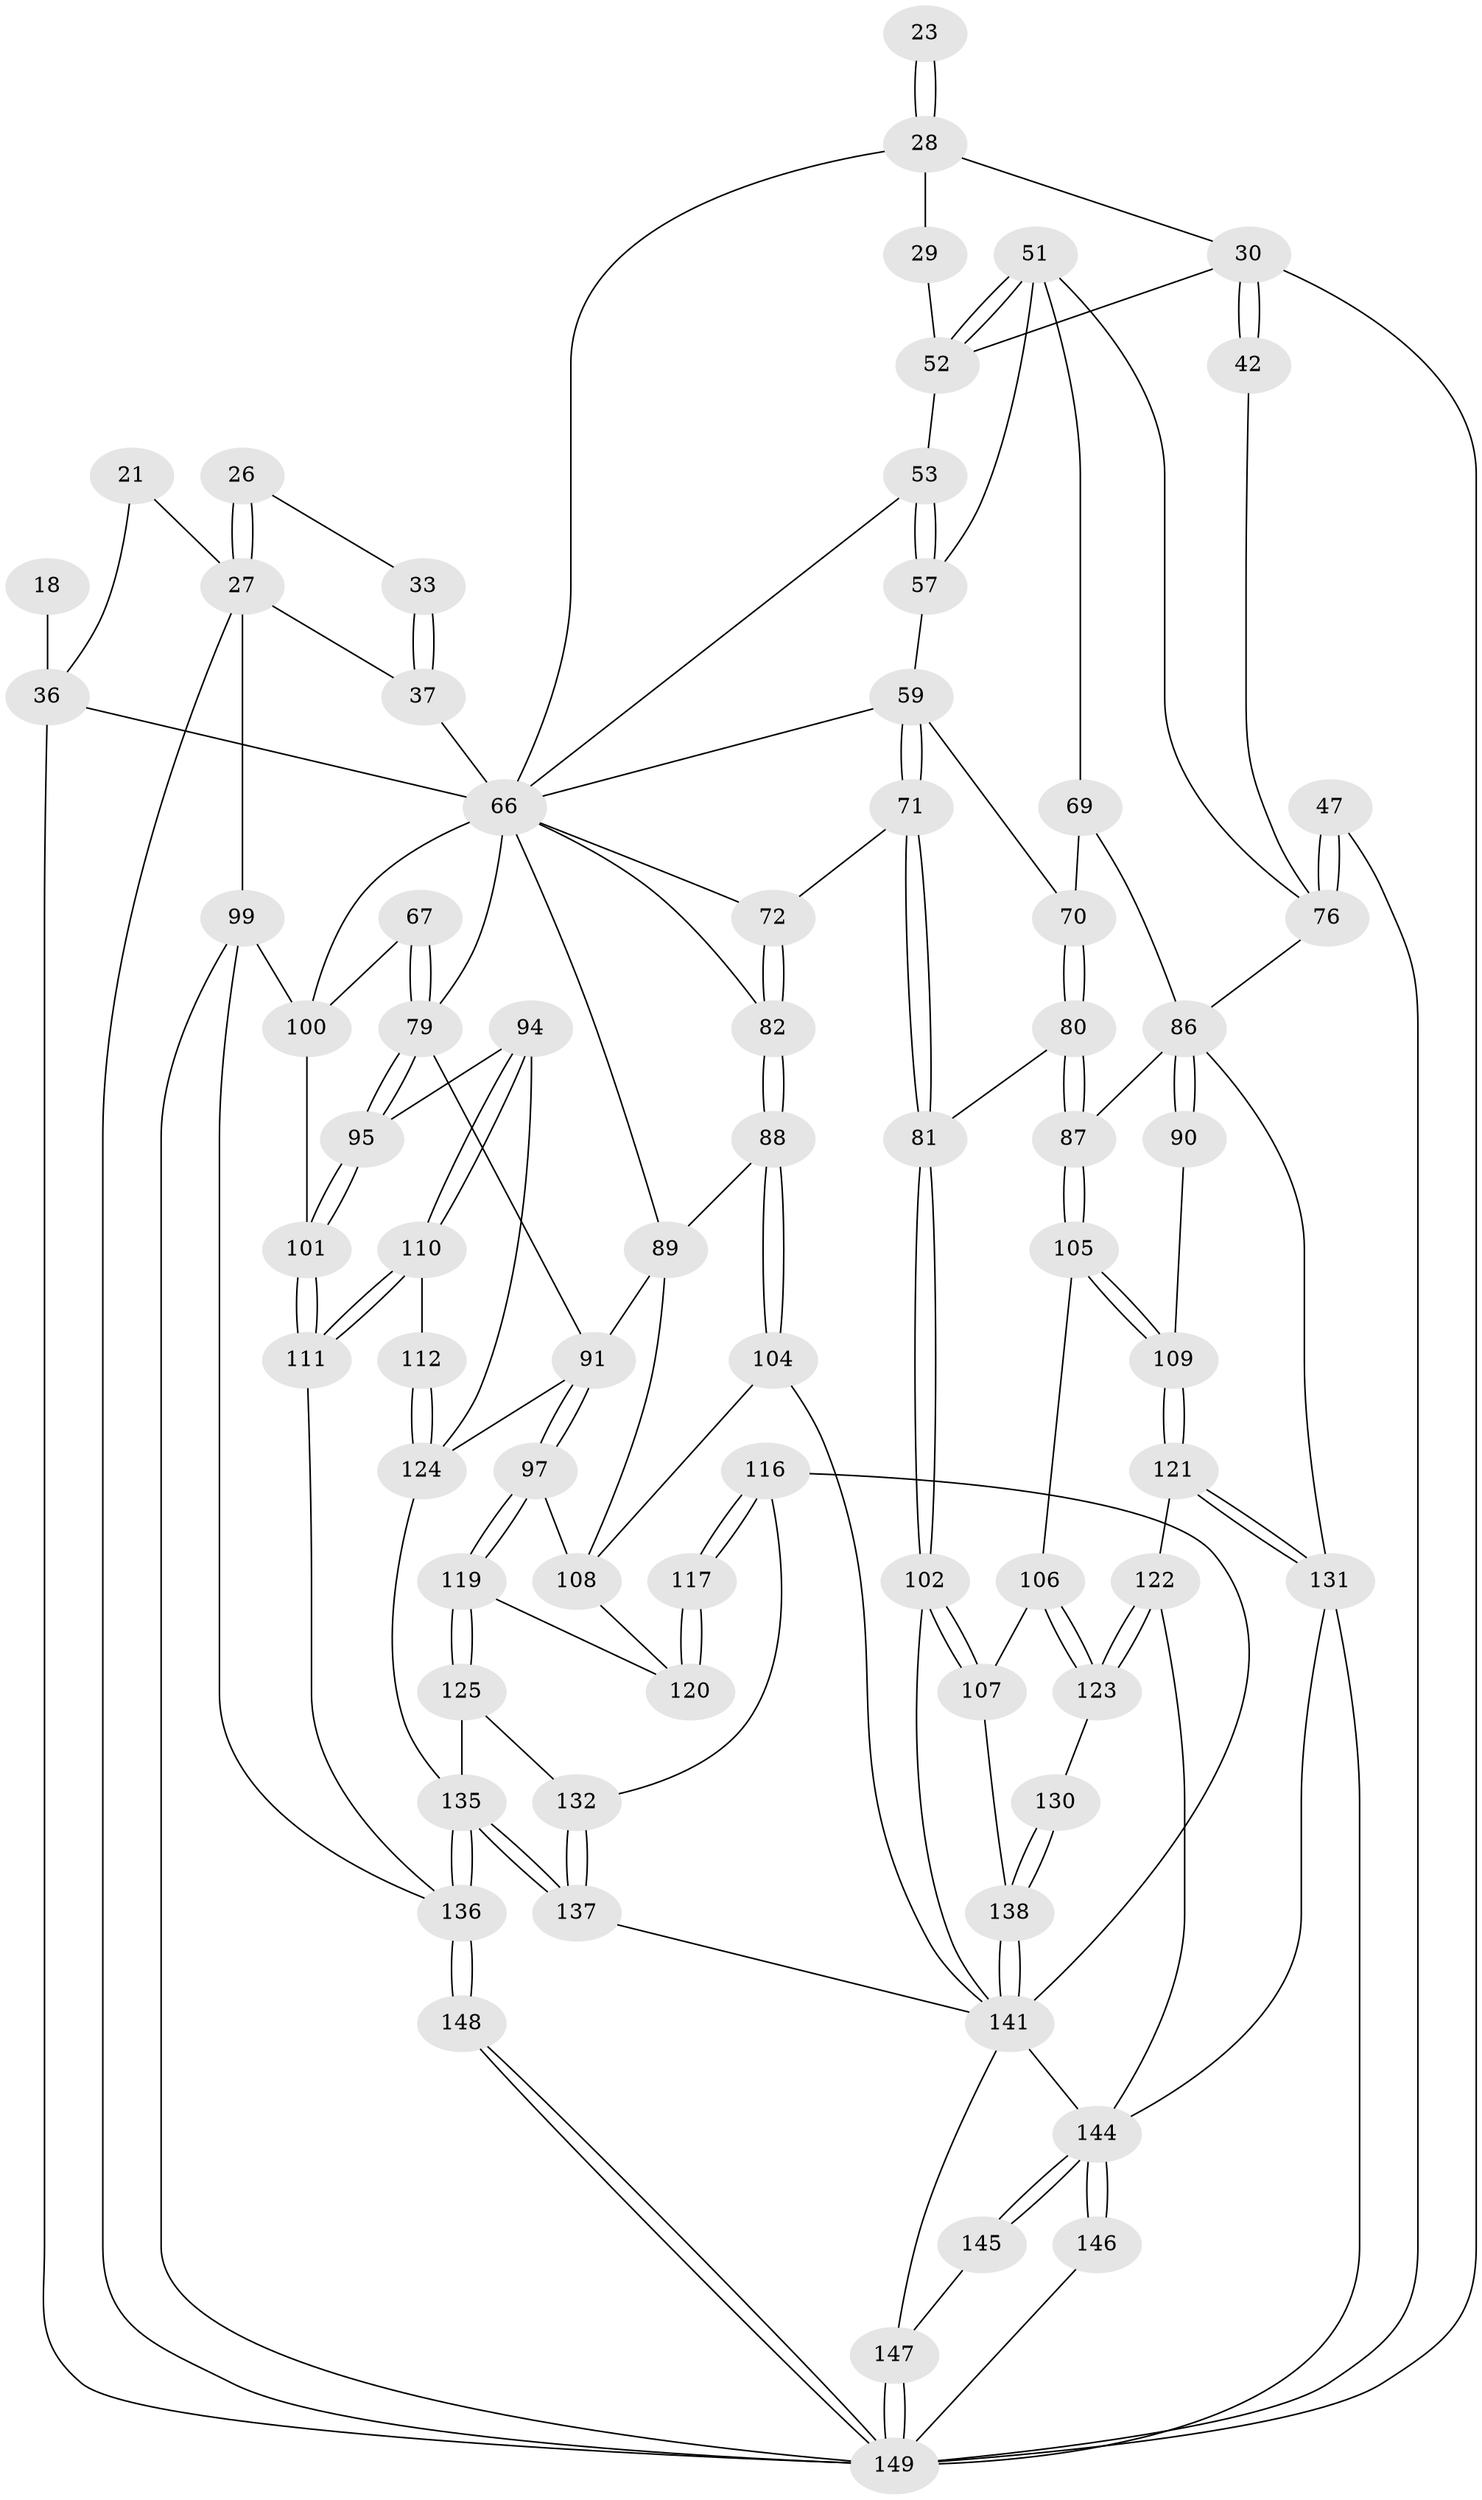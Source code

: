 // original degree distribution, {3: 0.013422818791946308, 4: 0.2348993288590604, 6: 0.21476510067114093, 5: 0.5369127516778524}
// Generated by graph-tools (version 1.1) at 2025/00/03/09/25 05:00:08]
// undirected, 74 vertices, 167 edges
graph export_dot {
graph [start="1"]
  node [color=gray90,style=filled];
  18 [pos="+0.4582926732543764+0"];
  21 [pos="+0.34391041377385506+0.051906979620536586",super="+15"];
  23 [pos="+0.8120495928818657+0.08227833571761169"];
  26 [pos="+0.06183340266266832+0.16621603004980506"];
  27 [pos="+0+0.13280708058298893",super="+14+25"];
  28 [pos="+0.6837054230947747+0.14871405046746683",super="+6+22"];
  29 [pos="+0.8355773918310989+0.15599452938331704"];
  30 [pos="+0.8762238572734771+0.2052311769836641",super="+11+10"];
  33 [pos="+0.06314406865009235+0.16692170242220097"];
  36 [pos="+0.5420016222718536+0.16901054261237802",super="+20+17"];
  37 [pos="+0.12162880754974+0.25307608600771514",super="+35+32"];
  42 [pos="+0.9208165262983796+0.20080977791005628"];
  47 [pos="+1+0.1393341278812272"];
  51 [pos="+0.9021967402647233+0.3305887035675363",super="+50"];
  52 [pos="+0.8661272745873573+0.22227852278976587",super="+31"];
  53 [pos="+0.722311352947877+0.25564415549972896"];
  57 [pos="+0.7412663608245473+0.35118636774207607"];
  59 [pos="+0.7074299575244777+0.40660076215465335",super="+58"];
  66 [pos="+0.3337917198377218+0.4995565319163914",super="+60+41+34+43+44+56"];
  67 [pos="+0.11914633203727294+0.5609852842723498"];
  69 [pos="+0.8938020344115027+0.464303643340328"];
  70 [pos="+0.7792330817723239+0.4475905037410256"];
  71 [pos="+0.6211857379620704+0.5227118605926582"];
  72 [pos="+0.5418875110808562+0.5422685793219446",super="+63+64"];
  76 [pos="+1+0.3221387243697074",super="+49+48"];
  79 [pos="+0.13852248155466274+0.5780714109055299",super="+75+62"];
  80 [pos="+0.7555786824316904+0.5967965227264925"];
  81 [pos="+0.744755704393157+0.5942144949087977"];
  82 [pos="+0.5342263646529665+0.5546799173228464",super="+65"];
  86 [pos="+0.9056212294241597+0.519244021322318",super="+85"];
  87 [pos="+0.763403709924167+0.6034264502350288"];
  88 [pos="+0.5330018684057215+0.5570960247341177"];
  89 [pos="+0.4140185802154291+0.5685182385510086",super="+73"];
  90 [pos="+0.9457666600210631+0.6620981528343989"];
  91 [pos="+0.31149872166767967+0.6722099707349267",super="+74"];
  94 [pos="+0.1919527914481448+0.6446057673844339"];
  95 [pos="+0.14036946221758104+0.5839837058858691"];
  97 [pos="+0.3379908962537434+0.6815141965064933"];
  99 [pos="+0+0.8589579328473215",super="+98"];
  100 [pos="+0+0.557100490248913",super="+68"];
  101 [pos="+0.08347791698323616+0.7389773277789289"];
  102 [pos="+0.6160774240056179+0.6832511476767306"];
  104 [pos="+0.5368698089153391+0.6028932126649247"];
  105 [pos="+0.7741753336745923+0.6327078343896995"];
  106 [pos="+0.7611692227051944+0.675619139155047"];
  107 [pos="+0.6631108545469881+0.7157682695851942"];
  108 [pos="+0.4912623600062963+0.6583683973214342",super="+96"];
  109 [pos="+0.9226202487270769+0.6789926003868267"];
  110 [pos="+0.1533894115237488+0.7613654101263619"];
  111 [pos="+0.09882975127162588+0.7863771258574841"];
  112 [pos="+0.20257868075267785+0.7615754276531544"];
  116 [pos="+0.46043822872312906+0.8250742417589659"];
  117 [pos="+0.459281446034979+0.8209100237785147"];
  119 [pos="+0.33838382144281176+0.6824080101465099"];
  120 [pos="+0.3857605931901966+0.7255513367098928",super="+118"];
  121 [pos="+0.890059159321969+0.7698024647947946"];
  122 [pos="+0.8418846835140007+0.8081230888048639"];
  123 [pos="+0.7867544392866125+0.7823737059607488"];
  124 [pos="+0.23616044776470785+0.7731664915707653",super="+92+93"];
  125 [pos="+0.316960517340173+0.7845754228888052"];
  130 [pos="+0.7323316160040328+0.7992922698272158"];
  131 [pos="+1+0.8591792612279728",super="+84"];
  132 [pos="+0.34179487107645196+0.7970770430017561"];
  135 [pos="+0.24320943044744825+0.9610848603898279",super="+126"];
  136 [pos="+0.22365829647106994+0.9868236385600377",super="+133+134"];
  137 [pos="+0.3194799811236365+0.9205024552234777"];
  138 [pos="+0.7176058667051826+0.8520086334777464",super="+128"];
  141 [pos="+0.7142742439603886+0.8980158533317825",super="+129"];
  144 [pos="+0.8024432457289844+1",super="+143+142+140"];
  145 [pos="+0.7150169567399846+1"];
  146 [pos="+0.8985393245732486+1"];
  147 [pos="+0.580044022161167+1"];
  148 [pos="+0.22042986529148012+1"];
  149 [pos="+0.2225350241226534+1",super="+83"];
  18 -- 36 [weight=3];
  21 -- 27 [weight=2];
  21 -- 36 [weight=2];
  23 -- 28 [weight=3];
  23 -- 28;
  26 -- 27 [weight=2];
  26 -- 27;
  26 -- 33;
  27 -- 99 [weight=2];
  27 -- 37;
  27 -- 149;
  28 -- 29 [weight=2];
  28 -- 30;
  28 -- 66;
  29 -- 52;
  30 -- 42 [weight=2];
  30 -- 42;
  30 -- 149;
  30 -- 52;
  33 -- 37 [weight=2];
  33 -- 37;
  36 -- 66 [weight=3];
  36 -- 149;
  37 -- 66 [weight=2];
  42 -- 76;
  47 -- 76 [weight=2];
  47 -- 76;
  47 -- 149;
  51 -- 52;
  51 -- 52;
  51 -- 57;
  51 -- 76;
  51 -- 69;
  52 -- 53;
  53 -- 57;
  53 -- 57;
  53 -- 66;
  57 -- 59;
  59 -- 71;
  59 -- 71;
  59 -- 70;
  59 -- 66;
  66 -- 82;
  66 -- 89;
  66 -- 72 [weight=2];
  66 -- 79 [weight=2];
  66 -- 100;
  67 -- 79 [weight=2];
  67 -- 79;
  67 -- 100;
  69 -- 70;
  69 -- 86;
  70 -- 80;
  70 -- 80;
  71 -- 72;
  71 -- 81;
  71 -- 81;
  72 -- 82 [weight=2];
  72 -- 82;
  76 -- 86;
  79 -- 95;
  79 -- 95;
  79 -- 91;
  80 -- 81;
  80 -- 87;
  80 -- 87;
  81 -- 102;
  81 -- 102;
  82 -- 88;
  82 -- 88;
  86 -- 87;
  86 -- 90 [weight=2];
  86 -- 90;
  86 -- 131;
  87 -- 105;
  87 -- 105;
  88 -- 89;
  88 -- 104;
  88 -- 104;
  89 -- 108;
  89 -- 91;
  90 -- 109;
  91 -- 97;
  91 -- 97;
  91 -- 124;
  94 -- 95;
  94 -- 110;
  94 -- 110;
  94 -- 124;
  95 -- 101;
  95 -- 101;
  97 -- 119;
  97 -- 119;
  97 -- 108;
  99 -- 149;
  99 -- 100 [weight=2];
  99 -- 136;
  100 -- 101;
  101 -- 111;
  101 -- 111;
  102 -- 107;
  102 -- 107;
  102 -- 141;
  104 -- 108;
  104 -- 141;
  105 -- 106;
  105 -- 109;
  105 -- 109;
  106 -- 107;
  106 -- 123;
  106 -- 123;
  107 -- 138;
  108 -- 120;
  109 -- 121;
  109 -- 121;
  110 -- 111;
  110 -- 111;
  110 -- 112;
  111 -- 136;
  112 -- 124 [weight=2];
  112 -- 124;
  116 -- 117;
  116 -- 117;
  116 -- 132;
  116 -- 141;
  117 -- 120 [weight=2];
  117 -- 120;
  119 -- 120;
  119 -- 125;
  119 -- 125;
  121 -- 122;
  121 -- 131;
  121 -- 131;
  122 -- 123;
  122 -- 123;
  122 -- 144;
  123 -- 130;
  124 -- 135;
  125 -- 132;
  125 -- 135;
  130 -- 138 [weight=2];
  130 -- 138;
  131 -- 144;
  131 -- 149;
  132 -- 137;
  132 -- 137;
  135 -- 136;
  135 -- 136;
  135 -- 137;
  135 -- 137;
  136 -- 148 [weight=2];
  136 -- 148;
  137 -- 141;
  138 -- 141 [weight=2];
  138 -- 141;
  141 -- 147;
  141 -- 144;
  144 -- 145 [weight=2];
  144 -- 145;
  144 -- 146 [weight=2];
  144 -- 146;
  145 -- 147;
  146 -- 149;
  147 -- 149;
  147 -- 149;
  148 -- 149;
  148 -- 149;
}
